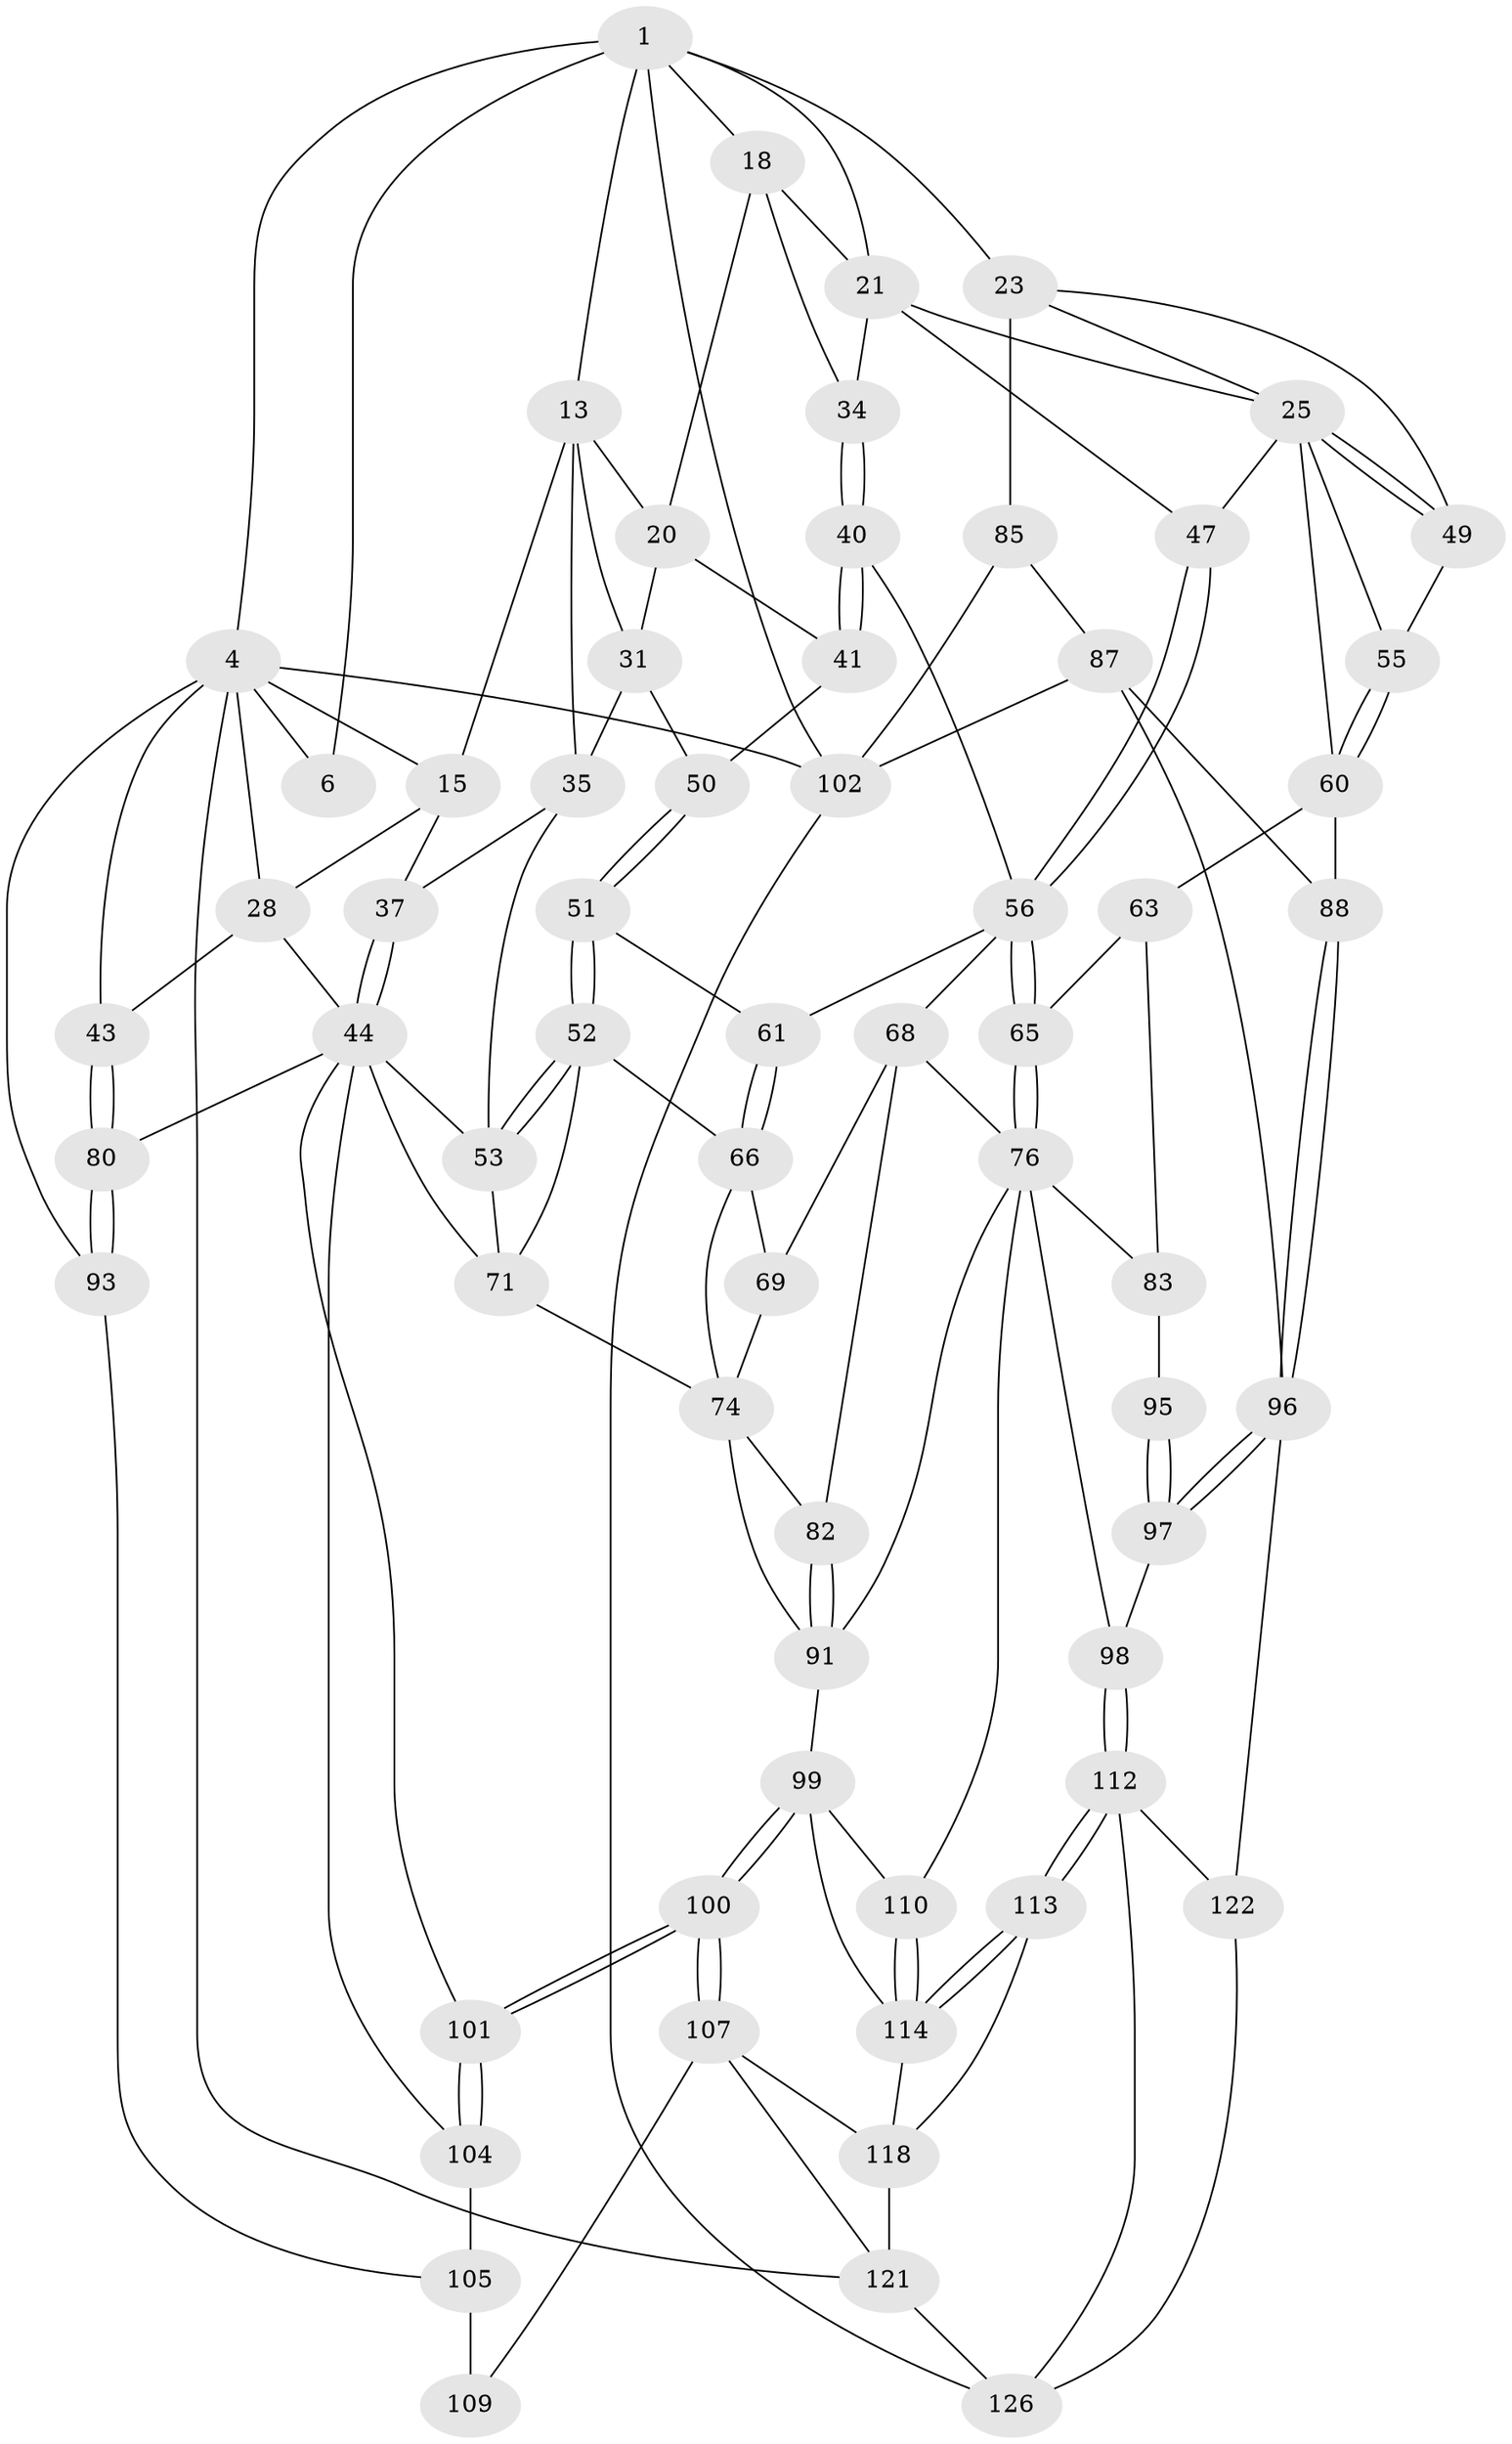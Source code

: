 // original degree distribution, {3: 0.023076923076923078, 5: 0.5769230769230769, 6: 0.2, 4: 0.2}
// Generated by graph-tools (version 1.1) at 2025/21/03/04/25 18:21:12]
// undirected, 65 vertices, 148 edges
graph export_dot {
graph [start="1"]
  node [color=gray90,style=filled];
  1 [pos="+0.6276691223868693+0",super="+2+7"];
  4 [pos="+0+0",super="+29+5+94"];
  6 [pos="+0.30913355985160396+0"];
  13 [pos="+0.32374485692827826+0",super="+17+14"];
  15 [pos="+0.1803819977678096+0.14074456400495844",super="+38"];
  18 [pos="+0.5972838444692089+0.11096111195043101",super="+19"];
  20 [pos="+0.4542971406519593+0.139786858946948",super="+30"];
  21 [pos="+0.6953877141939875+0.16873269713801547",super="+22"];
  23 [pos="+1+0.10368949559250057",super="+48+24"];
  25 [pos="+0.8409410102654679+0.21605134387263686",super="+26"];
  28 [pos="+0.02723317267956471+0.14947762945134838",super="+39"];
  31 [pos="+0.3665148723985552+0.20787786837623443",super="+45"];
  34 [pos="+0.529495915268344+0.2636647802144709"];
  35 [pos="+0.27012638242740244+0.26361021313307925",super="+36"];
  37 [pos="+0.18378880683735302+0.26937813757375434"];
  40 [pos="+0.46506093885684346+0.2839773760379728"];
  41 [pos="+0.4605032785958329+0.27849199962227017"];
  43 [pos="+0+0.30971780734861387"];
  44 [pos="+0.0763399095057713+0.35698489921839055",super="+59"];
  47 [pos="+0.6921755620608525+0.2808704360236644"];
  49 [pos="+0.9798796157599369+0.4210494712735199"];
  50 [pos="+0.31764901229577863+0.3046491432775422"];
  51 [pos="+0.3108779941911934+0.36233905443453374"];
  52 [pos="+0.29647771426107256+0.3794374646780084",super="+67"];
  53 [pos="+0.28166485012555414+0.38622708580146575",super="+54"];
  55 [pos="+0.8928915102844859+0.4279547255753765"];
  56 [pos="+0.6119872766362942+0.4001700738115823",super="+57"];
  60 [pos="+0.8041827902976626+0.4571126532492209",super="+62"];
  61 [pos="+0.43464175699735735+0.35116662368170487"];
  63 [pos="+0.7671072044982545+0.4998127735409277",super="+64"];
  65 [pos="+0.6347361126647126+0.44803408814491674"];
  66 [pos="+0.3894956074664941+0.42062444206582084",super="+70"];
  68 [pos="+0.5034419883131069+0.434514062967496",super="+77"];
  69 [pos="+0.4861728891173188+0.4449912470318515"];
  71 [pos="+0.2756681250143586+0.5167422777144902",super="+72"];
  74 [pos="+0.3789657197189428+0.5192409569038167",super="+75+81"];
  76 [pos="+0.5589075884841194+0.5184562375376148",super="+84"];
  80 [pos="+0+0.6093706365714273"];
  82 [pos="+0.4708872655048204+0.5640987211059102"];
  83 [pos="+0.6066120425918968+0.5697594232978646"];
  85 [pos="+1+0.5991319692411182",super="+86"];
  87 [pos="+0.9724810991762105+0.6471460342953584",super="+116"];
  88 [pos="+0.8003284273471828+0.651802276414648"];
  91 [pos="+0.47623260895781594+0.5942753900215688",super="+92"];
  93 [pos="+0+0.9564786197968136"];
  95 [pos="+0.6450308864155205+0.562838183746357"];
  96 [pos="+0.773649923511277+0.6869349292529549",super="+120"];
  97 [pos="+0.7574799986547521+0.6891059547556059"];
  98 [pos="+0.7306515779656713+0.6945169141368931"];
  99 [pos="+0.3496332475929402+0.6838931810746083",super="+111"];
  100 [pos="+0.23281743554226117+0.718587515153026"];
  101 [pos="+0.1908854496496708+0.6484604915268366"];
  102 [pos="+1+1",super="+103"];
  104 [pos="+0.09185183959569121+0.6906550563796516"];
  105 [pos="+0.09124237500843195+0.692623751761965",super="+106"];
  107 [pos="+0.21816066490925137+0.7666047325220566",super="+108"];
  109 [pos="+0.13774716381011115+0.7581253867357529"];
  110 [pos="+0.49590419098473937+0.7506139065888929"];
  112 [pos="+0.6194040304259176+0.8140934743195656",super="+123"];
  113 [pos="+0.511902403113085+0.8034217592295104"];
  114 [pos="+0.5080864614380883+0.7968695125585764",super="+117"];
  118 [pos="+0.31891001176283607+0.8570206169402657",super="+129+119"];
  121 [pos="+0+1",super="+125"];
  122 [pos="+0.7518425165867713+0.8883601974282755"];
  126 [pos="+0.6005178759459855+1",super="+130"];
  1 -- 4;
  1 -- 102;
  1 -- 23 [weight=2];
  1 -- 18;
  1 -- 21;
  1 -- 6;
  1 -- 13 [weight=2];
  4 -- 43;
  4 -- 28 [weight=2];
  4 -- 6;
  4 -- 15;
  4 -- 121;
  4 -- 93;
  4 -- 102;
  13 -- 20;
  13 -- 35;
  13 -- 15;
  13 -- 31;
  15 -- 28;
  15 -- 37;
  18 -- 34;
  18 -- 20;
  18 -- 21;
  20 -- 41;
  20 -- 31;
  21 -- 34;
  21 -- 47;
  21 -- 25;
  23 -- 49;
  23 -- 85;
  23 -- 25;
  25 -- 49;
  25 -- 49;
  25 -- 55;
  25 -- 60;
  25 -- 47;
  28 -- 43;
  28 -- 44;
  31 -- 50;
  31 -- 35;
  34 -- 40;
  34 -- 40;
  35 -- 37;
  35 -- 53;
  37 -- 44;
  37 -- 44;
  40 -- 41;
  40 -- 41;
  40 -- 56;
  41 -- 50;
  43 -- 80;
  43 -- 80;
  44 -- 80;
  44 -- 53;
  44 -- 101;
  44 -- 71;
  44 -- 104;
  47 -- 56;
  47 -- 56;
  49 -- 55;
  50 -- 51;
  50 -- 51;
  51 -- 52;
  51 -- 52;
  51 -- 61;
  52 -- 53;
  52 -- 53;
  52 -- 66;
  52 -- 71;
  53 -- 71;
  55 -- 60;
  55 -- 60;
  56 -- 65;
  56 -- 65;
  56 -- 68;
  56 -- 61;
  60 -- 88;
  60 -- 63;
  61 -- 66;
  61 -- 66;
  63 -- 65;
  63 -- 83;
  65 -- 76;
  65 -- 76;
  66 -- 74;
  66 -- 69;
  68 -- 69;
  68 -- 82;
  68 -- 76;
  69 -- 74;
  71 -- 74;
  74 -- 91;
  74 -- 82;
  76 -- 98;
  76 -- 83;
  76 -- 91;
  76 -- 110;
  80 -- 93;
  80 -- 93;
  82 -- 91;
  82 -- 91;
  83 -- 95;
  85 -- 102 [weight=2];
  85 -- 87;
  87 -- 88;
  87 -- 96;
  87 -- 102;
  88 -- 96;
  88 -- 96;
  91 -- 99;
  93 -- 105;
  95 -- 97;
  95 -- 97;
  96 -- 97;
  96 -- 97;
  96 -- 122;
  97 -- 98;
  98 -- 112;
  98 -- 112;
  99 -- 100;
  99 -- 100;
  99 -- 114;
  99 -- 110;
  100 -- 101;
  100 -- 101;
  100 -- 107;
  100 -- 107;
  101 -- 104;
  101 -- 104;
  102 -- 126;
  104 -- 105;
  105 -- 109 [weight=2];
  107 -- 121;
  107 -- 109;
  107 -- 118;
  110 -- 114;
  110 -- 114;
  112 -- 113;
  112 -- 113;
  112 -- 122;
  112 -- 126;
  113 -- 114;
  113 -- 114;
  113 -- 118;
  114 -- 118;
  118 -- 121 [weight=2];
  121 -- 126;
  122 -- 126;
}
